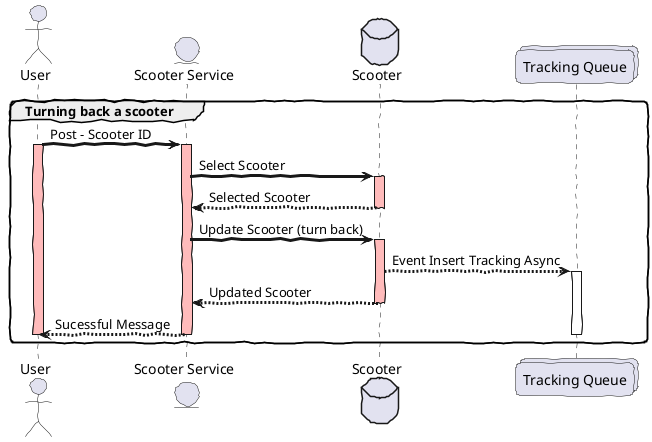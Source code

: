 @startuml

skinparam handwritten true
skinparam roundcorner 10
skinparam sequenceArrowThickness 3

actor "User"
entity "Scooter Service"
database "Scooter"
collections "Tracking Queue"

group Turning back a scooter

'user 
"User" -> "Scooter Service" : Post - Scooter ID

activate "User" #FFBBBB
activate "Scooter Service" #FFBBBB


'check scooter
"Scooter Service" -> "Scooter": Select Scooter

activate "Scooter" #FFBBBB

"Scooter" --> "Scooter Service": Selected Scooter

deactivate "Scooter"


'update scooter
"Scooter Service" -> "Scooter": Update Scooter (turn back)

activate "Scooter" #FFBBBB

'Request insert Tracking Queue
"Scooter" --> "Tracking Queue": Event Insert Tracking Async

activate "Tracking Queue"

"Scooter" --> "Scooter Service": Updated Scooter

deactivate "Scooter"


'Finish
"Scooter Service" --> "User": Sucessful Message
deactivate "Scooter Service"
deactivate "User"

deactivate "Tracking Queue"

end

@enduml